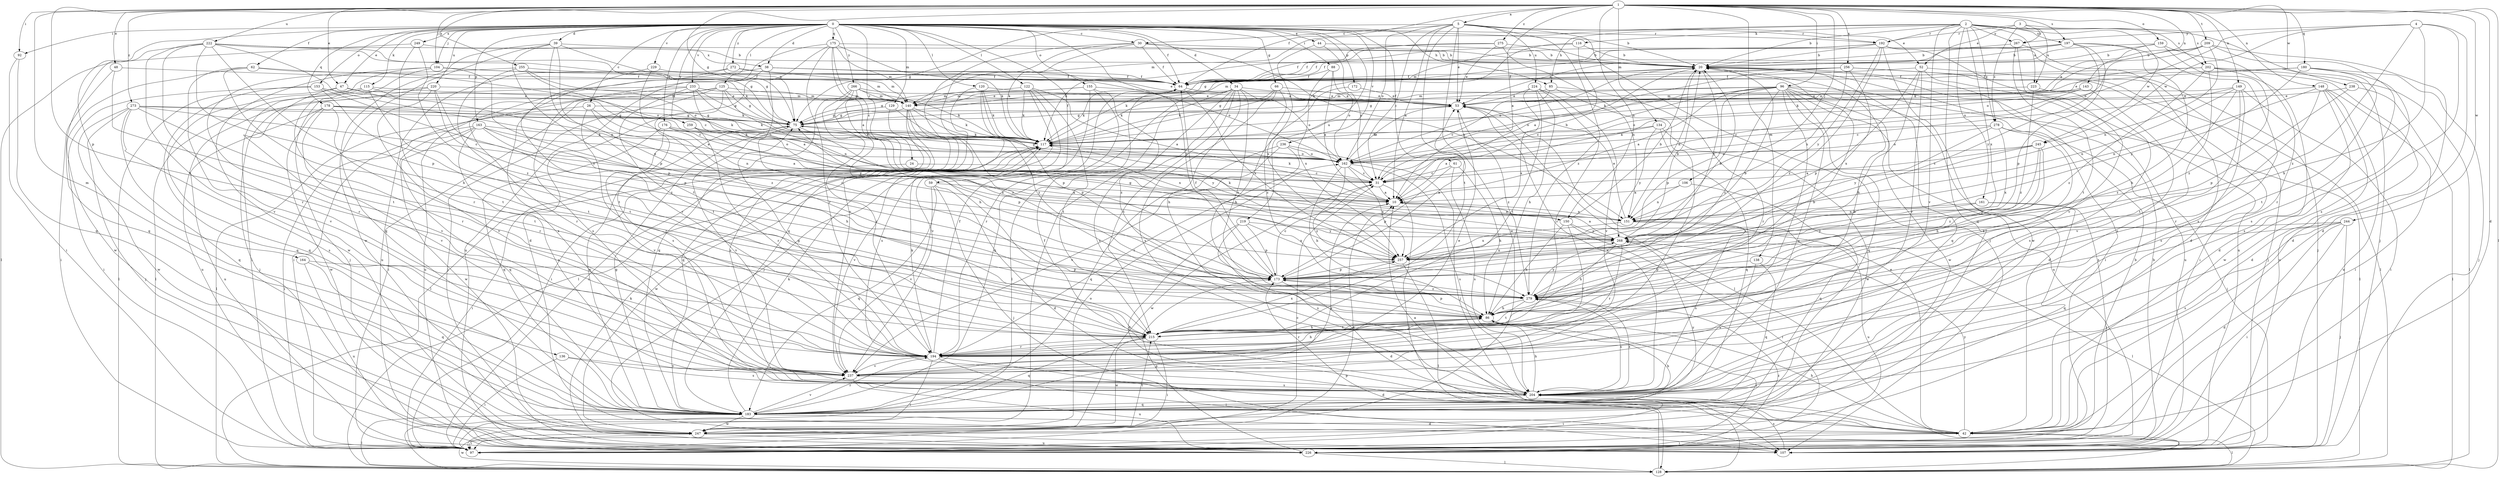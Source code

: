 strict digraph  {
0;
1;
2;
3;
4;
5;
10;
20;
24;
26;
30;
31;
34;
38;
39;
42;
44;
47;
48;
52;
53;
59;
61;
62;
64;
66;
75;
85;
86;
88;
92;
96;
97;
104;
106;
107;
115;
116;
117;
120;
122;
125;
128;
129;
134;
136;
138;
140;
143;
148;
149;
150;
151;
153;
155;
159;
161;
162;
163;
164;
172;
173;
175;
176;
178;
180;
183;
192;
194;
197;
202;
204;
209;
215;
219;
220;
222;
223;
224;
226;
229;
233;
236;
237;
238;
244;
245;
247;
249;
255;
256;
257;
259;
266;
267;
268;
272;
273;
275;
278;
279;
0 -> 20  [label=b];
0 -> 24  [label=c];
0 -> 26  [label=c];
0 -> 30  [label=c];
0 -> 34  [label=d];
0 -> 38  [label=d];
0 -> 39  [label=d];
0 -> 44  [label=e];
0 -> 47  [label=e];
0 -> 59  [label=f];
0 -> 61  [label=f];
0 -> 62  [label=f];
0 -> 64  [label=f];
0 -> 66  [label=g];
0 -> 75  [label=g];
0 -> 85  [label=h];
0 -> 88  [label=i];
0 -> 92  [label=i];
0 -> 104  [label=j];
0 -> 115  [label=k];
0 -> 120  [label=l];
0 -> 122  [label=l];
0 -> 125  [label=l];
0 -> 129  [label=m];
0 -> 153  [label=o];
0 -> 155  [label=o];
0 -> 163  [label=p];
0 -> 164  [label=p];
0 -> 172  [label=p];
0 -> 173  [label=p];
0 -> 175  [label=q];
0 -> 176  [label=q];
0 -> 178  [label=q];
0 -> 192  [label=r];
0 -> 219  [label=u];
0 -> 220  [label=u];
0 -> 229  [label=v];
0 -> 233  [label=v];
0 -> 236  [label=v];
0 -> 249  [label=x];
0 -> 259  [label=y];
0 -> 266  [label=y];
0 -> 272  [label=z];
1 -> 5  [label=a];
1 -> 10  [label=a];
1 -> 42  [label=d];
1 -> 47  [label=e];
1 -> 48  [label=e];
1 -> 64  [label=f];
1 -> 75  [label=g];
1 -> 92  [label=i];
1 -> 96  [label=i];
1 -> 104  [label=j];
1 -> 106  [label=j];
1 -> 128  [label=l];
1 -> 134  [label=m];
1 -> 136  [label=m];
1 -> 138  [label=m];
1 -> 143  [label=n];
1 -> 148  [label=n];
1 -> 149  [label=n];
1 -> 150  [label=n];
1 -> 159  [label=o];
1 -> 180  [label=q];
1 -> 197  [label=s];
1 -> 209  [label=t];
1 -> 215  [label=t];
1 -> 222  [label=u];
1 -> 238  [label=w];
1 -> 244  [label=w];
1 -> 255  [label=x];
1 -> 256  [label=x];
1 -> 273  [label=z];
1 -> 275  [label=z];
2 -> 20  [label=b];
2 -> 85  [label=h];
2 -> 107  [label=j];
2 -> 116  [label=k];
2 -> 140  [label=m];
2 -> 161  [label=o];
2 -> 183  [label=q];
2 -> 192  [label=r];
2 -> 197  [label=s];
2 -> 202  [label=s];
2 -> 223  [label=u];
2 -> 237  [label=v];
2 -> 245  [label=w];
2 -> 257  [label=x];
2 -> 267  [label=y];
2 -> 278  [label=z];
3 -> 52  [label=e];
3 -> 192  [label=r];
3 -> 202  [label=s];
3 -> 223  [label=u];
3 -> 267  [label=y];
3 -> 278  [label=z];
4 -> 42  [label=d];
4 -> 86  [label=h];
4 -> 162  [label=o];
4 -> 204  [label=s];
4 -> 245  [label=w];
4 -> 267  [label=y];
4 -> 279  [label=z];
5 -> 10  [label=a];
5 -> 30  [label=c];
5 -> 31  [label=c];
5 -> 52  [label=e];
5 -> 53  [label=e];
5 -> 75  [label=g];
5 -> 107  [label=j];
5 -> 162  [label=o];
5 -> 192  [label=r];
5 -> 215  [label=t];
5 -> 224  [label=u];
5 -> 247  [label=w];
5 -> 279  [label=z];
10 -> 150  [label=n];
10 -> 151  [label=n];
20 -> 64  [label=f];
20 -> 97  [label=i];
20 -> 117  [label=k];
20 -> 151  [label=n];
20 -> 162  [label=o];
20 -> 183  [label=q];
20 -> 268  [label=y];
24 -> 31  [label=c];
24 -> 97  [label=i];
26 -> 75  [label=g];
26 -> 128  [label=l];
26 -> 151  [label=n];
26 -> 194  [label=r];
26 -> 268  [label=y];
30 -> 20  [label=b];
30 -> 64  [label=f];
30 -> 117  [label=k];
30 -> 151  [label=n];
30 -> 183  [label=q];
30 -> 237  [label=v];
31 -> 10  [label=a];
31 -> 20  [label=b];
31 -> 117  [label=k];
31 -> 128  [label=l];
31 -> 247  [label=w];
34 -> 53  [label=e];
34 -> 86  [label=h];
34 -> 97  [label=i];
34 -> 117  [label=k];
34 -> 128  [label=l];
34 -> 162  [label=o];
34 -> 183  [label=q];
34 -> 204  [label=s];
34 -> 215  [label=t];
34 -> 279  [label=z];
38 -> 53  [label=e];
38 -> 64  [label=f];
38 -> 97  [label=i];
38 -> 162  [label=o];
38 -> 204  [label=s];
38 -> 279  [label=z];
39 -> 20  [label=b];
39 -> 75  [label=g];
39 -> 173  [label=p];
39 -> 183  [label=q];
39 -> 215  [label=t];
39 -> 247  [label=w];
39 -> 257  [label=x];
42 -> 10  [label=a];
42 -> 53  [label=e];
42 -> 86  [label=h];
42 -> 97  [label=i];
42 -> 107  [label=j];
42 -> 128  [label=l];
42 -> 268  [label=y];
44 -> 20  [label=b];
44 -> 31  [label=c];
44 -> 257  [label=x];
47 -> 10  [label=a];
47 -> 53  [label=e];
47 -> 128  [label=l];
47 -> 237  [label=v];
48 -> 64  [label=f];
48 -> 97  [label=i];
48 -> 215  [label=t];
52 -> 64  [label=f];
52 -> 86  [label=h];
52 -> 107  [label=j];
52 -> 173  [label=p];
52 -> 194  [label=r];
52 -> 226  [label=u];
53 -> 75  [label=g];
53 -> 128  [label=l];
53 -> 279  [label=z];
59 -> 10  [label=a];
59 -> 42  [label=d];
59 -> 107  [label=j];
59 -> 183  [label=q];
59 -> 237  [label=v];
61 -> 31  [label=c];
61 -> 86  [label=h];
61 -> 173  [label=p];
61 -> 204  [label=s];
62 -> 64  [label=f];
62 -> 162  [label=o];
62 -> 215  [label=t];
62 -> 237  [label=v];
62 -> 247  [label=w];
64 -> 53  [label=e];
64 -> 117  [label=k];
64 -> 257  [label=x];
66 -> 53  [label=e];
66 -> 75  [label=g];
66 -> 117  [label=k];
66 -> 204  [label=s];
66 -> 279  [label=z];
75 -> 117  [label=k];
75 -> 183  [label=q];
75 -> 237  [label=v];
75 -> 268  [label=y];
85 -> 31  [label=c];
85 -> 140  [label=m];
85 -> 194  [label=r];
85 -> 237  [label=v];
86 -> 97  [label=i];
86 -> 173  [label=p];
86 -> 194  [label=r];
86 -> 215  [label=t];
88 -> 10  [label=a];
88 -> 64  [label=f];
88 -> 162  [label=o];
88 -> 257  [label=x];
92 -> 97  [label=i];
92 -> 183  [label=q];
96 -> 10  [label=a];
96 -> 31  [label=c];
96 -> 42  [label=d];
96 -> 75  [label=g];
96 -> 128  [label=l];
96 -> 140  [label=m];
96 -> 162  [label=o];
96 -> 173  [label=p];
96 -> 183  [label=q];
96 -> 204  [label=s];
96 -> 226  [label=u];
96 -> 237  [label=v];
96 -> 247  [label=w];
96 -> 279  [label=z];
97 -> 10  [label=a];
97 -> 20  [label=b];
97 -> 31  [label=c];
104 -> 64  [label=f];
104 -> 97  [label=i];
104 -> 107  [label=j];
104 -> 140  [label=m];
104 -> 173  [label=p];
104 -> 247  [label=w];
106 -> 10  [label=a];
106 -> 151  [label=n];
106 -> 183  [label=q];
107 -> 117  [label=k];
107 -> 204  [label=s];
115 -> 31  [label=c];
115 -> 140  [label=m];
115 -> 183  [label=q];
115 -> 194  [label=r];
115 -> 215  [label=t];
116 -> 10  [label=a];
116 -> 20  [label=b];
116 -> 64  [label=f];
116 -> 117  [label=k];
117 -> 162  [label=o];
117 -> 237  [label=v];
117 -> 247  [label=w];
120 -> 53  [label=e];
120 -> 117  [label=k];
120 -> 128  [label=l];
120 -> 173  [label=p];
120 -> 279  [label=z];
122 -> 10  [label=a];
122 -> 107  [label=j];
122 -> 117  [label=k];
122 -> 140  [label=m];
122 -> 204  [label=s];
122 -> 215  [label=t];
125 -> 75  [label=g];
125 -> 97  [label=i];
125 -> 107  [label=j];
125 -> 140  [label=m];
125 -> 151  [label=n];
125 -> 204  [label=s];
125 -> 226  [label=u];
128 -> 173  [label=p];
128 -> 247  [label=w];
129 -> 75  [label=g];
129 -> 97  [label=i];
129 -> 173  [label=p];
134 -> 10  [label=a];
134 -> 117  [label=k];
134 -> 183  [label=q];
134 -> 247  [label=w];
134 -> 268  [label=y];
136 -> 97  [label=i];
136 -> 204  [label=s];
136 -> 237  [label=v];
138 -> 173  [label=p];
138 -> 183  [label=q];
138 -> 204  [label=s];
140 -> 75  [label=g];
140 -> 97  [label=i];
140 -> 117  [label=k];
140 -> 128  [label=l];
140 -> 183  [label=q];
140 -> 204  [label=s];
140 -> 257  [label=x];
143 -> 31  [label=c];
143 -> 53  [label=e];
143 -> 162  [label=o];
143 -> 237  [label=v];
148 -> 42  [label=d];
148 -> 53  [label=e];
148 -> 97  [label=i];
148 -> 151  [label=n];
148 -> 194  [label=r];
148 -> 226  [label=u];
148 -> 247  [label=w];
149 -> 31  [label=c];
149 -> 53  [label=e];
149 -> 97  [label=i];
149 -> 151  [label=n];
149 -> 204  [label=s];
149 -> 215  [label=t];
149 -> 279  [label=z];
150 -> 20  [label=b];
150 -> 86  [label=h];
150 -> 97  [label=i];
150 -> 117  [label=k];
150 -> 194  [label=r];
150 -> 268  [label=y];
151 -> 53  [label=e];
151 -> 204  [label=s];
151 -> 226  [label=u];
151 -> 257  [label=x];
153 -> 53  [label=e];
153 -> 97  [label=i];
153 -> 183  [label=q];
153 -> 215  [label=t];
153 -> 268  [label=y];
155 -> 53  [label=e];
155 -> 75  [label=g];
155 -> 140  [label=m];
155 -> 194  [label=r];
155 -> 237  [label=v];
155 -> 279  [label=z];
159 -> 20  [label=b];
159 -> 53  [label=e];
159 -> 64  [label=f];
159 -> 194  [label=r];
159 -> 279  [label=z];
161 -> 97  [label=i];
161 -> 151  [label=n];
161 -> 183  [label=q];
161 -> 257  [label=x];
162 -> 31  [label=c];
162 -> 53  [label=e];
162 -> 75  [label=g];
162 -> 86  [label=h];
162 -> 204  [label=s];
162 -> 257  [label=x];
162 -> 279  [label=z];
163 -> 10  [label=a];
163 -> 86  [label=h];
163 -> 97  [label=i];
163 -> 117  [label=k];
163 -> 173  [label=p];
163 -> 183  [label=q];
163 -> 204  [label=s];
163 -> 247  [label=w];
164 -> 173  [label=p];
164 -> 183  [label=q];
164 -> 226  [label=u];
172 -> 53  [label=e];
172 -> 86  [label=h];
173 -> 20  [label=b];
173 -> 31  [label=c];
173 -> 42  [label=d];
173 -> 53  [label=e];
173 -> 64  [label=f];
173 -> 279  [label=z];
175 -> 10  [label=a];
175 -> 20  [label=b];
175 -> 31  [label=c];
175 -> 42  [label=d];
175 -> 117  [label=k];
175 -> 140  [label=m];
175 -> 194  [label=r];
175 -> 226  [label=u];
176 -> 117  [label=k];
176 -> 151  [label=n];
176 -> 162  [label=o];
176 -> 183  [label=q];
176 -> 237  [label=v];
178 -> 75  [label=g];
178 -> 117  [label=k];
178 -> 162  [label=o];
178 -> 194  [label=r];
178 -> 226  [label=u];
178 -> 237  [label=v];
178 -> 247  [label=w];
180 -> 53  [label=e];
180 -> 64  [label=f];
180 -> 107  [label=j];
180 -> 204  [label=s];
180 -> 215  [label=t];
180 -> 268  [label=y];
183 -> 10  [label=a];
183 -> 42  [label=d];
183 -> 75  [label=g];
183 -> 86  [label=h];
183 -> 117  [label=k];
183 -> 128  [label=l];
183 -> 194  [label=r];
183 -> 237  [label=v];
183 -> 247  [label=w];
183 -> 268  [label=y];
192 -> 20  [label=b];
192 -> 75  [label=g];
192 -> 107  [label=j];
192 -> 140  [label=m];
192 -> 226  [label=u];
192 -> 247  [label=w];
192 -> 268  [label=y];
192 -> 279  [label=z];
194 -> 20  [label=b];
194 -> 42  [label=d];
194 -> 64  [label=f];
194 -> 75  [label=g];
194 -> 86  [label=h];
194 -> 97  [label=i];
194 -> 107  [label=j];
194 -> 117  [label=k];
194 -> 237  [label=v];
197 -> 20  [label=b];
197 -> 53  [label=e];
197 -> 64  [label=f];
197 -> 86  [label=h];
197 -> 173  [label=p];
197 -> 204  [label=s];
197 -> 268  [label=y];
202 -> 42  [label=d];
202 -> 64  [label=f];
202 -> 117  [label=k];
202 -> 128  [label=l];
202 -> 204  [label=s];
202 -> 226  [label=u];
202 -> 279  [label=z];
204 -> 53  [label=e];
204 -> 64  [label=f];
204 -> 86  [label=h];
204 -> 97  [label=i];
204 -> 183  [label=q];
204 -> 279  [label=z];
209 -> 20  [label=b];
209 -> 42  [label=d];
209 -> 117  [label=k];
209 -> 151  [label=n];
209 -> 162  [label=o];
209 -> 204  [label=s];
215 -> 20  [label=b];
215 -> 86  [label=h];
215 -> 97  [label=i];
215 -> 183  [label=q];
215 -> 194  [label=r];
215 -> 247  [label=w];
215 -> 257  [label=x];
219 -> 42  [label=d];
219 -> 173  [label=p];
219 -> 204  [label=s];
219 -> 257  [label=x];
219 -> 268  [label=y];
220 -> 107  [label=j];
220 -> 128  [label=l];
220 -> 140  [label=m];
220 -> 173  [label=p];
220 -> 237  [label=v];
220 -> 279  [label=z];
222 -> 75  [label=g];
222 -> 86  [label=h];
222 -> 117  [label=k];
222 -> 151  [label=n];
222 -> 173  [label=p];
222 -> 183  [label=q];
222 -> 194  [label=r];
222 -> 237  [label=v];
222 -> 38  [label=x];
223 -> 140  [label=m];
223 -> 204  [label=s];
223 -> 279  [label=z];
224 -> 53  [label=e];
224 -> 86  [label=h];
224 -> 194  [label=r];
224 -> 215  [label=t];
224 -> 237  [label=v];
224 -> 257  [label=x];
226 -> 20  [label=b];
226 -> 128  [label=l];
226 -> 173  [label=p];
226 -> 279  [label=z];
229 -> 64  [label=f];
229 -> 194  [label=r];
229 -> 279  [label=z];
233 -> 10  [label=a];
233 -> 75  [label=g];
233 -> 117  [label=k];
233 -> 140  [label=m];
233 -> 194  [label=r];
233 -> 215  [label=t];
233 -> 226  [label=u];
236 -> 107  [label=j];
236 -> 162  [label=o];
236 -> 183  [label=q];
236 -> 194  [label=r];
236 -> 237  [label=v];
237 -> 53  [label=e];
237 -> 204  [label=s];
237 -> 226  [label=u];
238 -> 53  [label=e];
238 -> 128  [label=l];
238 -> 173  [label=p];
244 -> 42  [label=d];
244 -> 97  [label=i];
244 -> 107  [label=j];
244 -> 204  [label=s];
244 -> 268  [label=y];
244 -> 279  [label=z];
245 -> 10  [label=a];
245 -> 31  [label=c];
245 -> 86  [label=h];
245 -> 162  [label=o];
245 -> 173  [label=p];
245 -> 279  [label=z];
247 -> 97  [label=i];
247 -> 162  [label=o];
247 -> 215  [label=t];
247 -> 226  [label=u];
249 -> 20  [label=b];
249 -> 128  [label=l];
249 -> 194  [label=r];
249 -> 279  [label=z];
255 -> 31  [label=c];
255 -> 64  [label=f];
255 -> 162  [label=o];
255 -> 194  [label=r];
255 -> 215  [label=t];
256 -> 64  [label=f];
256 -> 97  [label=i];
256 -> 117  [label=k];
256 -> 128  [label=l];
256 -> 140  [label=m];
256 -> 151  [label=n];
256 -> 257  [label=x];
257 -> 20  [label=b];
257 -> 128  [label=l];
257 -> 173  [label=p];
259 -> 117  [label=k];
259 -> 194  [label=r];
259 -> 257  [label=x];
266 -> 53  [label=e];
266 -> 86  [label=h];
266 -> 117  [label=k];
266 -> 140  [label=m];
266 -> 183  [label=q];
266 -> 194  [label=r];
266 -> 279  [label=z];
267 -> 20  [label=b];
267 -> 42  [label=d];
267 -> 215  [label=t];
267 -> 237  [label=v];
268 -> 10  [label=a];
268 -> 20  [label=b];
268 -> 75  [label=g];
268 -> 86  [label=h];
268 -> 128  [label=l];
268 -> 194  [label=r];
268 -> 257  [label=x];
272 -> 64  [label=f];
272 -> 140  [label=m];
272 -> 204  [label=s];
272 -> 226  [label=u];
273 -> 31  [label=c];
273 -> 75  [label=g];
273 -> 107  [label=j];
273 -> 117  [label=k];
273 -> 183  [label=q];
273 -> 204  [label=s];
273 -> 215  [label=t];
273 -> 247  [label=w];
275 -> 20  [label=b];
275 -> 53  [label=e];
275 -> 64  [label=f];
275 -> 117  [label=k];
275 -> 151  [label=n];
278 -> 107  [label=j];
278 -> 117  [label=k];
278 -> 162  [label=o];
278 -> 215  [label=t];
278 -> 257  [label=x];
278 -> 268  [label=y];
279 -> 86  [label=h];
279 -> 204  [label=s];
279 -> 215  [label=t];
279 -> 268  [label=y];
}
